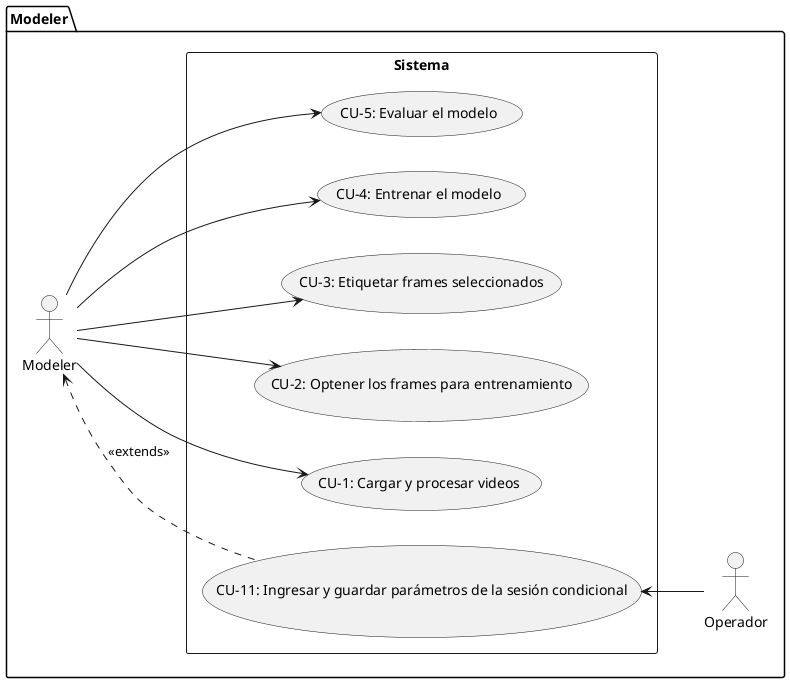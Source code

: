 @startuml Modeler
left to right direction
package "Modeler"{
'Creating Actors
actor Modeler as Mo
actor Operador as U
' actor Usuario as Us
rectangle "Sistema"{
    usecase "CU-1: Cargar y procesar videos" as 1
    usecase "CU-2: Optener los frames para entrenamiento" as 2
    usecase "CU-3: Etiquetar frames seleccionados" as 3
    usecase "CU-4: Entrenar el modelo" as 4
    usecase "CU-5: Evaluar el modelo" as 5
    usecase "CU-11: Ingresar y guardar parámetros de la sesión condicional" as 11
    
}

}
Mo --> 1
Mo --> 2
Mo --> 3
Mo --> 4
Mo --> 5
11 <-- U
Mo <. 11: <<extends>>

@enduml